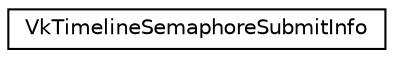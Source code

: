 digraph "Graphical Class Hierarchy"
{
 // LATEX_PDF_SIZE
  edge [fontname="Helvetica",fontsize="10",labelfontname="Helvetica",labelfontsize="10"];
  node [fontname="Helvetica",fontsize="10",shape=record];
  rankdir="LR";
  Node0 [label="VkTimelineSemaphoreSubmitInfo",height=0.2,width=0.4,color="black", fillcolor="white", style="filled",URL="$structVkTimelineSemaphoreSubmitInfo.html",tooltip=" "];
}
